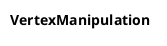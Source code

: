 @startuml VertexManipulation
skinparam monochrome true

title VertexManipulation

' partition mousedown {
' 	:_event: MouseEvent]
' 	if() then ([selectedSubAction])
' 		:selectedSubAction.mousedown(_event);
' 	endif
' 	stop
' }

' partition mousemove {
' 	:_event: MouseEvent]
' 	stop
' }

' partition mouseup {
' 	:_event: MouseEvent]
' 	stop
' }

' partition additionalDisplay {
' 	:_crc: CanvasRenderingContext2D]
' 	stop
' }

' partition addAdditionalSubMenuOptions {
' 	start
' 	stop
' }

@enduml